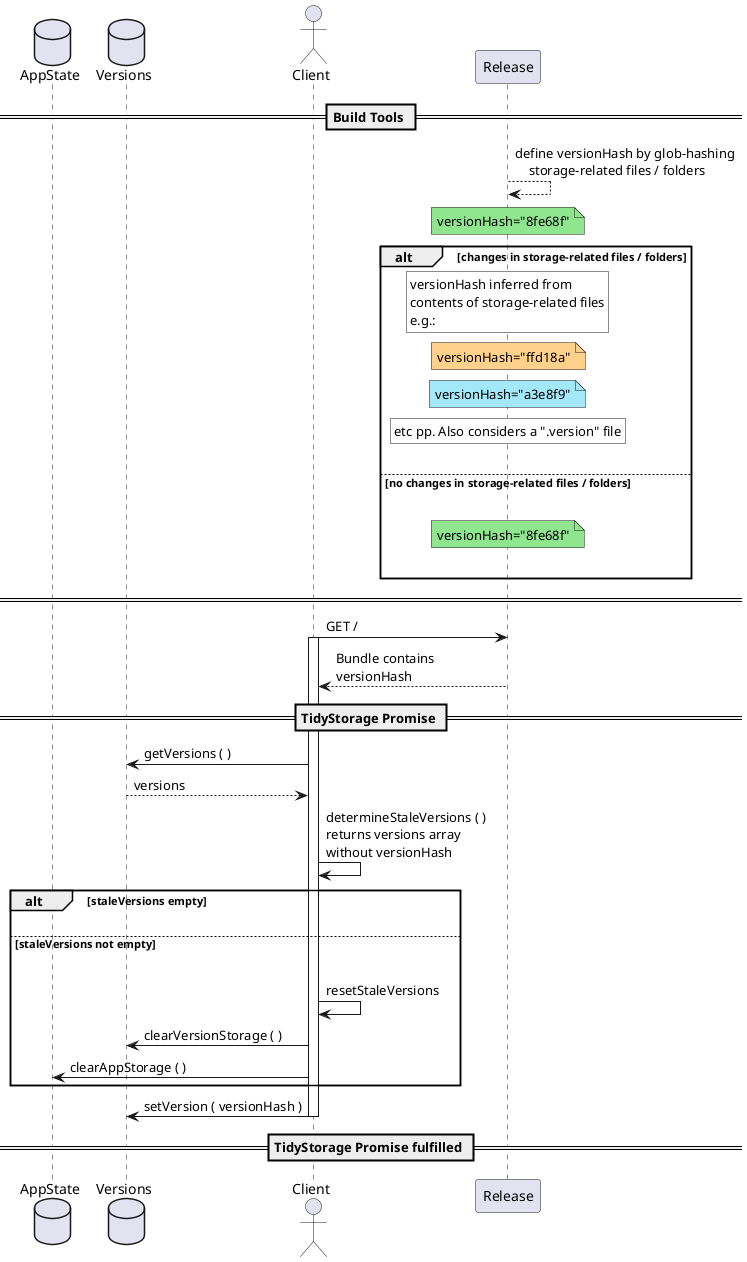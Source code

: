 @startuml
skinparam ParticipantPadding 20
skinparam BoxPadding 10
database AppState
database Versions
actor Client
participant Release

== Build Tools ==

Release --> Release: define versionHash by glob-hashing\n    storage-related files / folders

note over Release #8fe68f: versionHash="8fe68f"

alt changes in storage-related files / folders
    rnote over Release #fff: versionHash inferred from\ncontents of storage-related files\ne.g.:
    note over Release #ffd18a: versionHash="ffd18a"
    note over Release #a3e8f9: versionHash="a3e8f9"
    rnote over Release #fff: etc pp. Also considers a \'".version\'" file
|||
else no changes in storage-related files / folders
|||
note over Release #8fe68f: versionHash="8fe68f"
|||
end

==  ==

Client -> Release: GET /

activate Client

Release --> Client: Bundle contains\nversionHash

== TidyStorage Promise ==

Client -> Versions: getVersions ( )
Versions --> Client: versions

Client -> Client: determineStaleVersions ( )\nreturns versions array\nwithout versionHash

alt staleVersions empty
|||
else staleVersions not empty
|||
   Client -> Client: resetStaleVersions
   Client -> Versions: clearVersionStorage ( )
   Client -> AppState: clearAppStorage ( )
end

Client -> Versions: setVersion ( versionHash )

deactivate Client

== TidyStorage Promise fulfilled ==

@enduml
